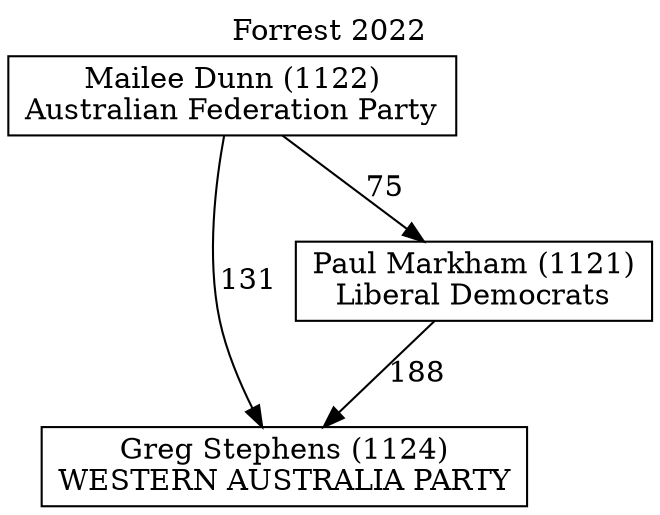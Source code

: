 // House preference flow
digraph "Greg Stephens (1124)_Forrest_2022" {
	graph [label="Forrest 2022" labelloc=t mclimit=10]
	node [shape=box]
	"Greg Stephens (1124)" [label="Greg Stephens (1124)
WESTERN AUSTRALIA PARTY"]
	"Paul Markham (1121)" [label="Paul Markham (1121)
Liberal Democrats"]
	"Mailee Dunn (1122)" [label="Mailee Dunn (1122)
Australian Federation Party"]
	"Paul Markham (1121)" -> "Greg Stephens (1124)" [label=188]
	"Mailee Dunn (1122)" -> "Paul Markham (1121)" [label=75]
	"Mailee Dunn (1122)" -> "Greg Stephens (1124)" [label=131]
}
